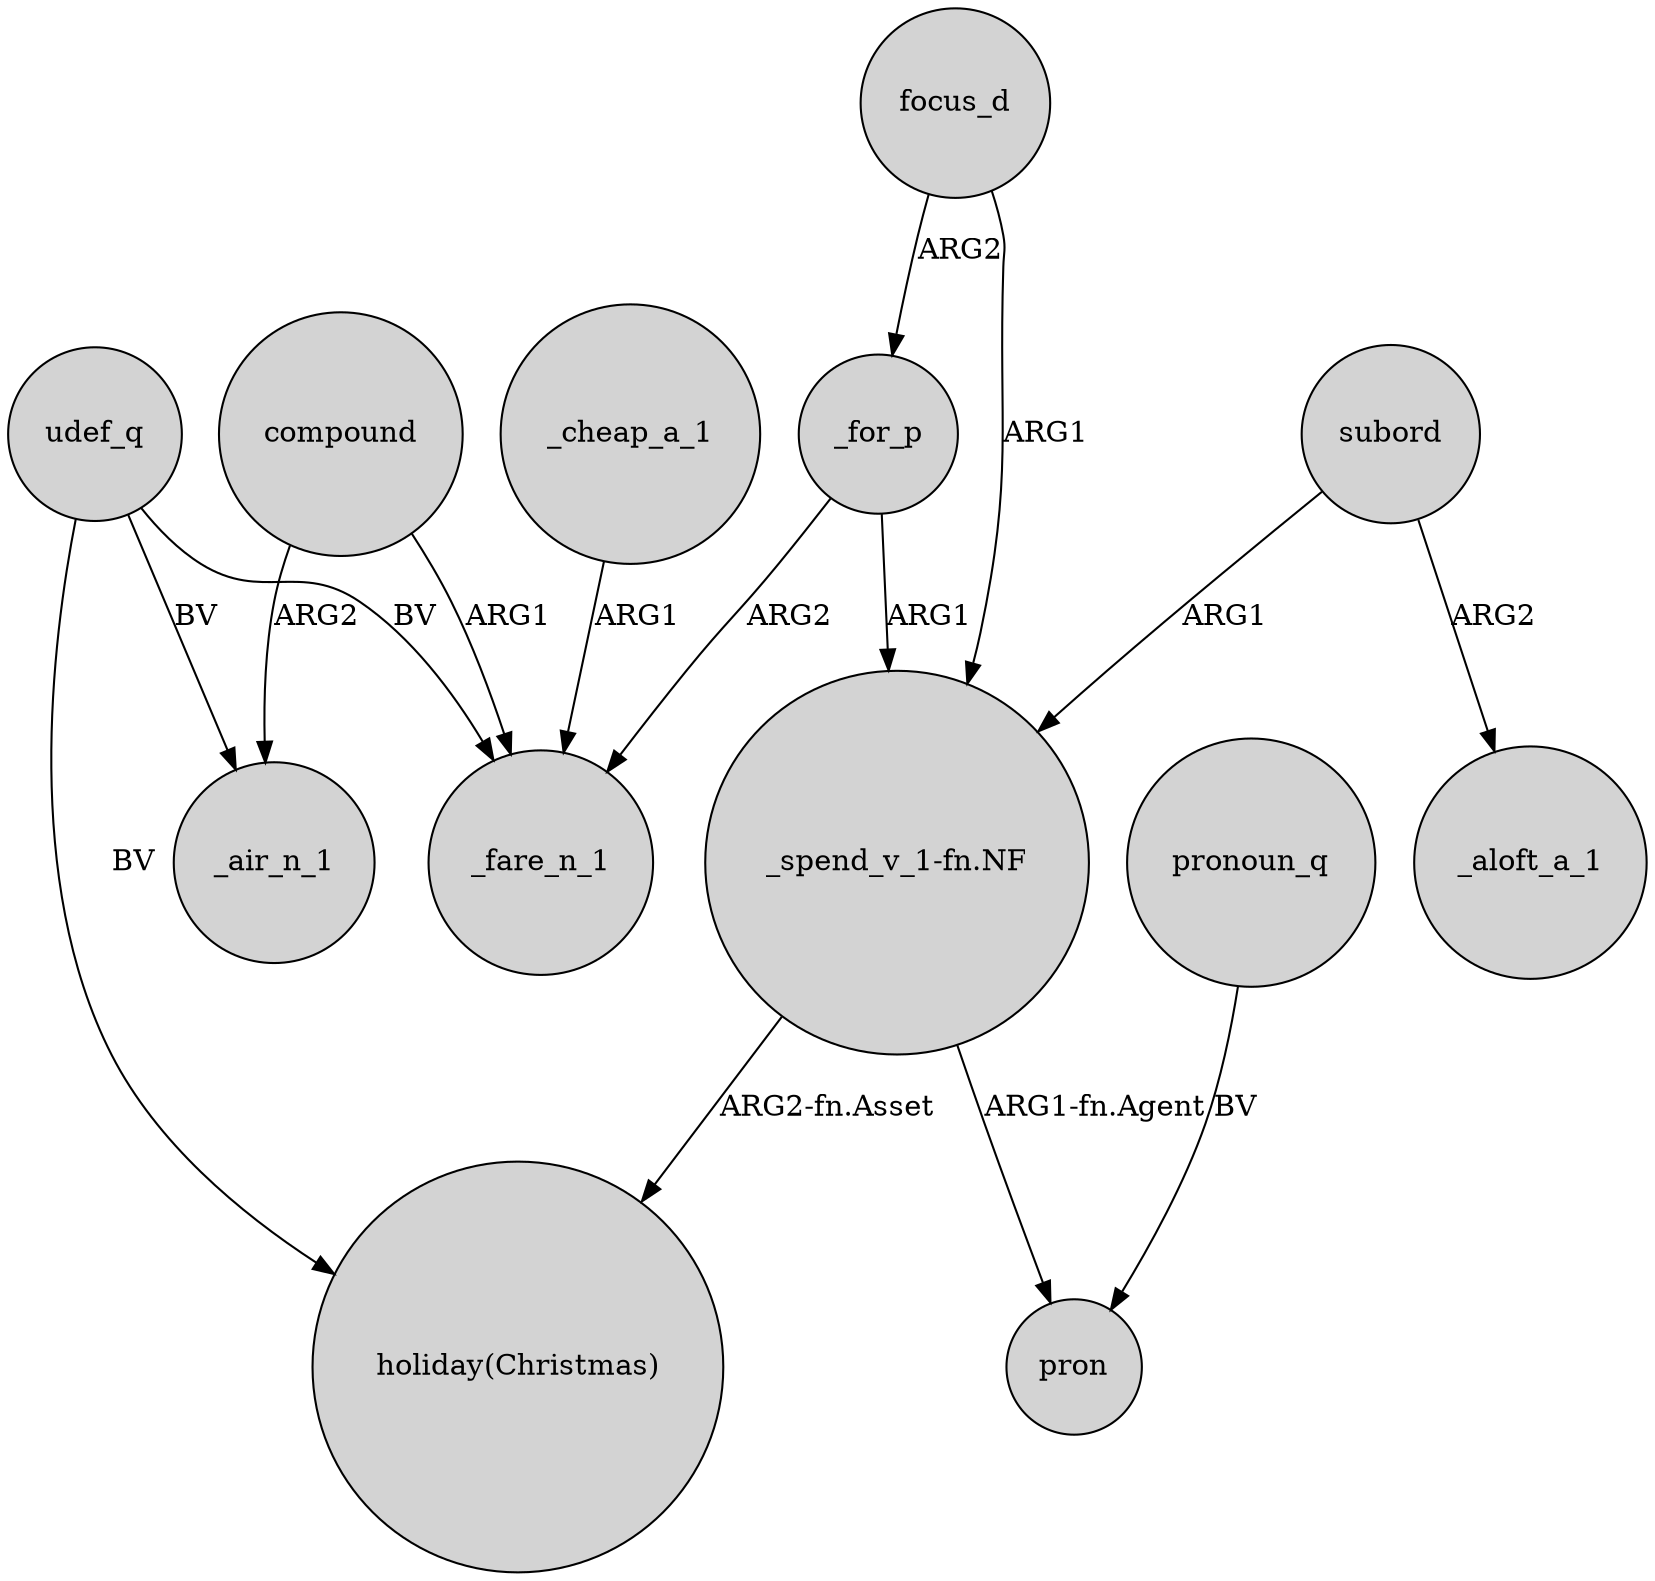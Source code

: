digraph {
	node [shape=circle style=filled]
	_cheap_a_1 -> _fare_n_1 [label=ARG1]
	udef_q -> _air_n_1 [label=BV]
	"_spend_v_1-fn.NF" -> pron [label="ARG1-fn.Agent"]
	subord -> "_spend_v_1-fn.NF" [label=ARG1]
	subord -> _aloft_a_1 [label=ARG2]
	_for_p -> _fare_n_1 [label=ARG2]
	focus_d -> _for_p [label=ARG2]
	"_spend_v_1-fn.NF" -> "holiday(Christmas)" [label="ARG2-fn.Asset"]
	udef_q -> _fare_n_1 [label=BV]
	compound -> _fare_n_1 [label=ARG1]
	udef_q -> "holiday(Christmas)" [label=BV]
	_for_p -> "_spend_v_1-fn.NF" [label=ARG1]
	compound -> _air_n_1 [label=ARG2]
	focus_d -> "_spend_v_1-fn.NF" [label=ARG1]
	pronoun_q -> pron [label=BV]
}

